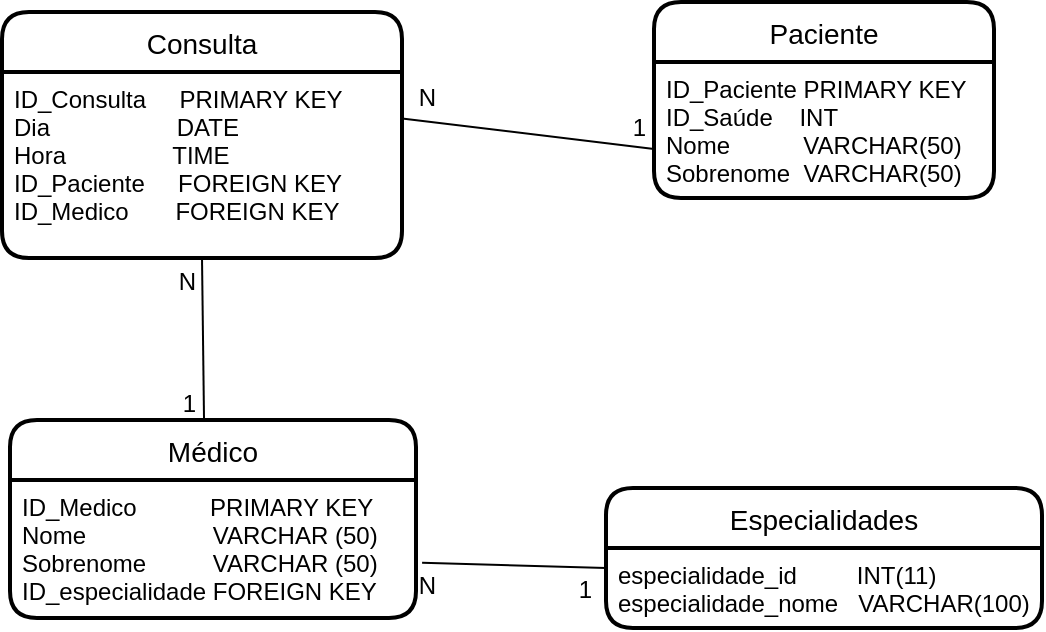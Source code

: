 <mxfile version="14.9.8" type="device"><diagram id="Hp-l1ip5b7nwaW0WsslB" name="Page-1"><mxGraphModel dx="1662" dy="794" grid="1" gridSize="10" guides="1" tooltips="1" connect="1" arrows="1" fold="1" page="1" pageScale="1" pageWidth="827" pageHeight="1169" math="0" shadow="0"><root><mxCell id="0"/><mxCell id="1" parent="0"/><mxCell id="oGy_OSUudw-TuM2Sk3Zb-1" value="Consulta" style="swimlane;childLayout=stackLayout;horizontal=1;startSize=30;horizontalStack=0;rounded=1;fontSize=14;fontStyle=0;strokeWidth=2;resizeParent=0;resizeLast=1;shadow=0;dashed=0;align=center;" parent="1" vertex="1"><mxGeometry x="3" y="97" width="200" height="123" as="geometry"/></mxCell><mxCell id="oGy_OSUudw-TuM2Sk3Zb-2" value="ID_Consulta     PRIMARY KEY&#10;Dia                   DATE&#10;Hora                TIME&#10;ID_Paciente     FOREIGN KEY&#10;ID_Medico       FOREIGN KEY&#10;&#10;&#10;" style="align=left;strokeColor=none;fillColor=none;spacingLeft=4;fontSize=12;verticalAlign=top;resizable=0;rotatable=0;part=1;" parent="oGy_OSUudw-TuM2Sk3Zb-1" vertex="1"><mxGeometry y="30" width="200" height="93" as="geometry"/></mxCell><mxCell id="oGy_OSUudw-TuM2Sk3Zb-3" value="Paciente" style="swimlane;childLayout=stackLayout;horizontal=1;startSize=30;horizontalStack=0;rounded=1;fontSize=14;fontStyle=0;strokeWidth=2;resizeParent=0;resizeLast=1;shadow=0;dashed=0;align=center;" parent="1" vertex="1"><mxGeometry x="329" y="92" width="170" height="98" as="geometry"/></mxCell><mxCell id="oGy_OSUudw-TuM2Sk3Zb-4" value="ID_Paciente PRIMARY KEY&#10;ID_Saúde    INT&#10;Nome           VARCHAR(50)&#10;Sobrenome  VARCHAR(50)" style="align=left;strokeColor=none;fillColor=none;spacingLeft=4;fontSize=12;verticalAlign=top;resizable=0;rotatable=0;part=1;" parent="oGy_OSUudw-TuM2Sk3Zb-3" vertex="1"><mxGeometry y="30" width="170" height="68" as="geometry"/></mxCell><mxCell id="oGy_OSUudw-TuM2Sk3Zb-5" value="Médico" style="swimlane;childLayout=stackLayout;horizontal=1;startSize=30;horizontalStack=0;rounded=1;fontSize=14;fontStyle=0;strokeWidth=2;resizeParent=0;resizeLast=1;shadow=0;dashed=0;align=center;" parent="1" vertex="1"><mxGeometry x="7" y="301" width="203" height="99" as="geometry"/></mxCell><mxCell id="oGy_OSUudw-TuM2Sk3Zb-6" value="ID_Medico           PRIMARY KEY &#10;Nome                   VARCHAR (50) &#10;Sobrenome          VARCHAR (50) &#10;ID_especialidade FOREIGN KEY" style="align=left;strokeColor=none;fillColor=none;spacingLeft=4;fontSize=12;verticalAlign=top;resizable=0;rotatable=0;part=1;" parent="oGy_OSUudw-TuM2Sk3Zb-5" vertex="1"><mxGeometry y="30" width="203" height="69" as="geometry"/></mxCell><mxCell id="oGy_OSUudw-TuM2Sk3Zb-11" value="" style="endArrow=none;html=1;rounded=0;entryX=0.5;entryY=1;entryDx=0;entryDy=0;" parent="1" target="oGy_OSUudw-TuM2Sk3Zb-2" edge="1"><mxGeometry relative="1" as="geometry"><mxPoint x="104" y="300" as="sourcePoint"/><mxPoint x="104.25" y="216" as="targetPoint"/></mxGeometry></mxCell><mxCell id="oGy_OSUudw-TuM2Sk3Zb-12" value="N" style="resizable=0;html=1;align=right;verticalAlign=bottom;" parent="oGy_OSUudw-TuM2Sk3Zb-11" connectable="0" vertex="1"><mxGeometry x="1" relative="1" as="geometry"><mxPoint x="-3" y="20" as="offset"/></mxGeometry></mxCell><mxCell id="oGy_OSUudw-TuM2Sk3Zb-13" value="1" style="resizable=0;html=1;align=right;verticalAlign=bottom;" parent="1" connectable="0" vertex="1"><mxGeometry x="100" y="301" as="geometry"/></mxCell><mxCell id="oGy_OSUudw-TuM2Sk3Zb-18" value="" style="endArrow=none;html=1;rounded=0;exitX=1;exitY=0.25;exitDx=0;exitDy=0;entryX=0;entryY=0.75;entryDx=0;entryDy=0;" parent="1" source="oGy_OSUudw-TuM2Sk3Zb-2" target="oGy_OSUudw-TuM2Sk3Zb-3" edge="1"><mxGeometry relative="1" as="geometry"><mxPoint x="260" y="300" as="sourcePoint"/><mxPoint x="300" y="130" as="targetPoint"/></mxGeometry></mxCell><mxCell id="oGy_OSUudw-TuM2Sk3Zb-19" value="1" style="resizable=0;html=1;align=right;verticalAlign=bottom;" parent="oGy_OSUudw-TuM2Sk3Zb-18" connectable="0" vertex="1"><mxGeometry x="1" relative="1" as="geometry"><mxPoint x="-4" y="-2" as="offset"/></mxGeometry></mxCell><mxCell id="oGy_OSUudw-TuM2Sk3Zb-20" value="&lt;font style=&quot;vertical-align: inherit&quot;&gt;&lt;font style=&quot;vertical-align: inherit&quot;&gt;N&lt;/font&gt;&lt;/font&gt;" style="resizable=0;html=1;align=right;verticalAlign=bottom;" parent="1" connectable="0" vertex="1"><mxGeometry x="360.0" y="210.002" as="geometry"><mxPoint x="-140" y="-62" as="offset"/></mxGeometry></mxCell><mxCell id="RxwbUpZ9oBRCYSWrnPMm-3" value="Especialidades" style="swimlane;childLayout=stackLayout;horizontal=1;startSize=30;horizontalStack=0;rounded=1;fontSize=14;fontStyle=0;strokeWidth=2;resizeParent=0;resizeLast=1;shadow=0;dashed=0;align=center;" vertex="1" parent="1"><mxGeometry x="305" y="335" width="218" height="70" as="geometry"/></mxCell><mxCell id="RxwbUpZ9oBRCYSWrnPMm-4" value="especialidade_id         INT(11)&#10;especialidade_nome   VARCHAR(100)&#10;" style="align=left;strokeColor=none;fillColor=none;spacingLeft=4;fontSize=12;verticalAlign=top;resizable=0;rotatable=0;part=1;" vertex="1" parent="RxwbUpZ9oBRCYSWrnPMm-3"><mxGeometry y="30" width="218" height="40" as="geometry"/></mxCell><mxCell id="RxwbUpZ9oBRCYSWrnPMm-6" value="" style="endArrow=none;html=1;rounded=0;entryX=1.015;entryY=0.6;entryDx=0;entryDy=0;exitX=0;exitY=0.25;exitDx=0;exitDy=0;entryPerimeter=0;" edge="1" parent="1" source="RxwbUpZ9oBRCYSWrnPMm-4" target="oGy_OSUudw-TuM2Sk3Zb-6"><mxGeometry relative="1" as="geometry"><mxPoint x="227.5" y="338" as="sourcePoint"/><mxPoint x="220" y="217" as="targetPoint"/></mxGeometry></mxCell><mxCell id="RxwbUpZ9oBRCYSWrnPMm-7" value="N" style="resizable=0;html=1;align=right;verticalAlign=bottom;" connectable="0" vertex="1" parent="RxwbUpZ9oBRCYSWrnPMm-6"><mxGeometry x="1" relative="1" as="geometry"><mxPoint x="7" y="20" as="offset"/></mxGeometry></mxCell><mxCell id="RxwbUpZ9oBRCYSWrnPMm-8" value="1" style="resizable=0;html=1;align=right;verticalAlign=bottom;" connectable="0" vertex="1" parent="1"><mxGeometry x="296" y="360" as="geometry"><mxPoint x="2" y="34" as="offset"/></mxGeometry></mxCell></root></mxGraphModel></diagram></mxfile>